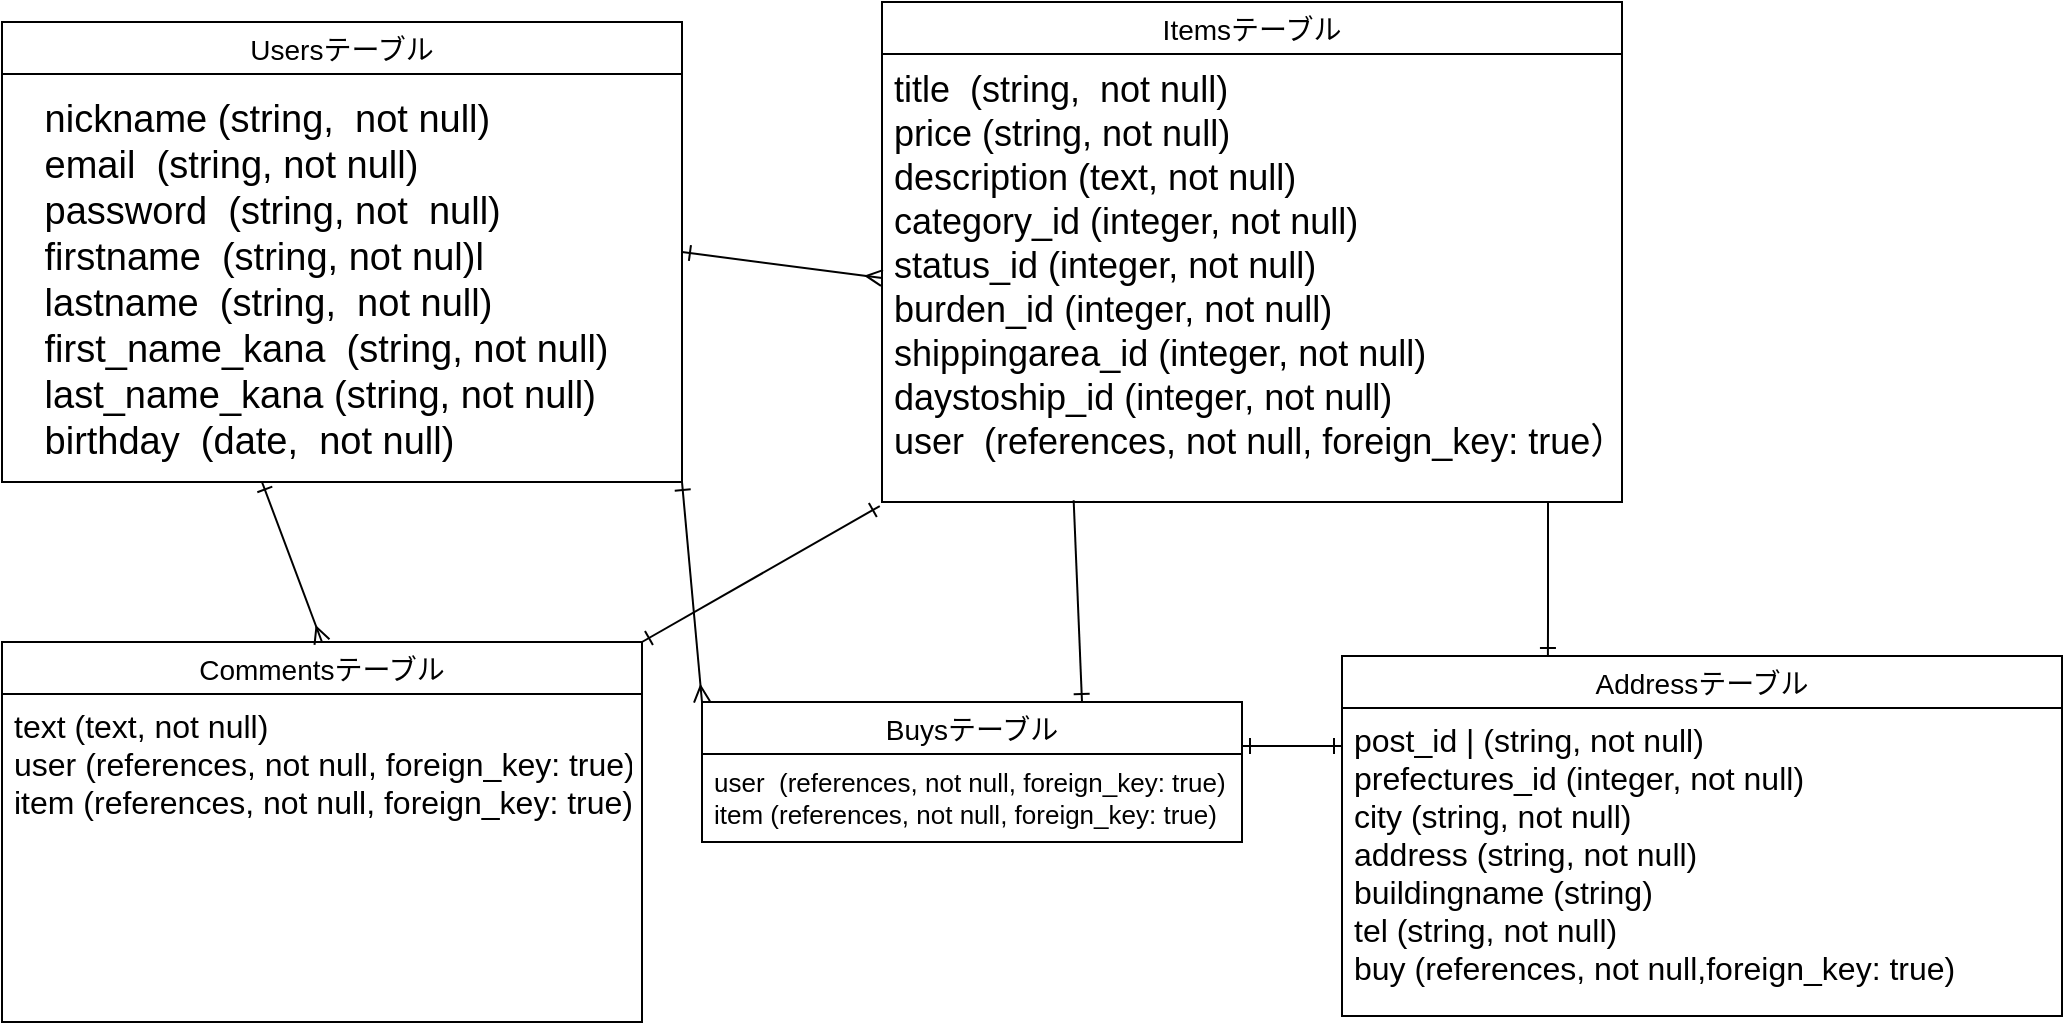 <mxfile version="13.6.5">
    <diagram id="GLuVZYnyYW_az4PMFlWN" name="ページ1">
        <mxGraphModel dx="968" dy="785" grid="1" gridSize="10" guides="1" tooltips="1" connect="1" arrows="1" fold="1" page="1" pageScale="1" pageWidth="827" pageHeight="1169" math="0" shadow="0">
            <root>
                <mxCell id="0"/>
                <mxCell id="1" parent="0"/>
                <mxCell id="16" value=" nickname (string,  not null)&#10; email  (string, not null)&#10; password  (string, not  null)&#10; firstname  (string, not nul)l&#10; lastname  (string,  not null)&#10; first_name_kana  (string, not null)&#10; last_name_kana (string, not null)&#10; birthday  (date,  not null)" style="text;strokeColor=none;fillColor=none;spacingLeft=4;spacingRight=4;overflow=hidden;rotatable=0;points=[[0,0.5],[1,0.5]];portConstraint=eastwest;fontSize=19;" vertex="1" parent="1">
                    <mxGeometry x="30" y="130" width="340" height="204" as="geometry"/>
                </mxCell>
                <mxCell id="15" value="Usersテーブル" style="swimlane;fontStyle=0;childLayout=stackLayout;horizontal=1;startSize=26;horizontalStack=0;resizeParent=1;resizeParentMax=0;resizeLast=0;collapsible=1;marginBottom=0;align=center;fontSize=14;" vertex="1" parent="1">
                    <mxGeometry x="20" y="100" width="340" height="230" as="geometry"/>
                </mxCell>
                <mxCell id="41" value="Commentsテーブル" style="swimlane;fontStyle=0;childLayout=stackLayout;horizontal=1;startSize=26;horizontalStack=0;resizeParent=1;resizeParentMax=0;resizeLast=0;collapsible=1;marginBottom=0;align=center;fontSize=14;" vertex="1" parent="1">
                    <mxGeometry x="20" y="410" width="320" height="190" as="geometry"/>
                </mxCell>
                <mxCell id="42" value="text (text, not null)&#10;user (references, not null, foreign_key: true) &#10;item (references, not null, foreign_key: true)" style="text;strokeColor=none;fillColor=none;spacingLeft=4;spacingRight=4;overflow=hidden;rotatable=0;points=[[0,0.5],[1,0.5]];portConstraint=eastwest;fontSize=16;" vertex="1" parent="41">
                    <mxGeometry y="26" width="320" height="164" as="geometry"/>
                </mxCell>
                <mxCell id="19" value="Itemsテーブル" style="swimlane;fontStyle=0;childLayout=stackLayout;horizontal=1;startSize=26;horizontalStack=0;resizeParent=1;resizeParentMax=0;resizeLast=0;collapsible=1;marginBottom=0;align=center;fontSize=14;" vertex="1" parent="1">
                    <mxGeometry x="460" y="90" width="370" height="250" as="geometry"/>
                </mxCell>
                <mxCell id="20" value="title  (string,  not null)&#10;price (string, not null)&#10;description (text, not null)&#10;category_id (integer, not null)&#10;status_id (integer, not null)&#10;burden_id (integer, not null)&#10;shippingarea_id (integer, not null)&#10;daystoship_id (integer, not null)&#10;user  (references, not null, foreign_key: true） &#10;   " style="text;strokeColor=none;fillColor=none;spacingLeft=4;spacingRight=4;overflow=hidden;rotatable=0;points=[[0,0.5],[1,0.5]];portConstraint=eastwest;fontSize=18;" vertex="1" parent="19">
                    <mxGeometry y="26" width="370" height="224" as="geometry"/>
                </mxCell>
                <mxCell id="59" value="user  (references, not null, foreign_key: true)&#10;item (references, not null, foreign_key: true)" style="text;strokeColor=none;fillColor=none;spacingLeft=4;spacingRight=4;overflow=hidden;rotatable=0;points=[[0,0.5],[1,0.5]];portConstraint=eastwest;fontSize=13;" vertex="1" parent="1">
                    <mxGeometry x="370" y="466" width="270" height="44" as="geometry"/>
                </mxCell>
                <mxCell id="58" value="Buysテーブル" style="swimlane;fontStyle=0;childLayout=stackLayout;horizontal=1;startSize=26;horizontalStack=0;resizeParent=1;resizeParentMax=0;resizeLast=0;collapsible=1;marginBottom=0;align=center;fontSize=14;" vertex="1" parent="1">
                    <mxGeometry x="370" y="440" width="270" height="70" as="geometry"/>
                </mxCell>
                <mxCell id="66" style="edgeStyle=orthogonalEdgeStyle;rounded=0;orthogonalLoop=1;jettySize=auto;html=1;exitX=1;exitY=0.5;exitDx=0;exitDy=0;fontSize=13;" edge="1" parent="1">
                    <mxGeometry relative="1" as="geometry">
                        <mxPoint x="540" y="405" as="sourcePoint"/>
                        <mxPoint x="540" y="405" as="targetPoint"/>
                    </mxGeometry>
                </mxCell>
                <mxCell id="79" value="post_id        | (string, not null)&#10;prefectures_id (integer, not null)&#10;city (string, not null)&#10;address (string, not null)&#10;buildingname (string)&#10;tel (string, not null)&#10;buy (references, not null,foreign_key: true)" style="text;strokeColor=none;fillColor=none;spacingLeft=4;spacingRight=4;overflow=hidden;rotatable=0;points=[[0,0.5],[1,0.5]];portConstraint=eastwest;fontSize=16;" vertex="1" parent="1">
                    <mxGeometry x="690" y="443" width="360" height="154" as="geometry"/>
                </mxCell>
                <mxCell id="78" value="Addressテーブル" style="swimlane;fontStyle=0;childLayout=stackLayout;horizontal=1;startSize=26;horizontalStack=0;resizeParent=1;resizeParentMax=0;resizeLast=0;collapsible=1;marginBottom=0;align=center;fontSize=14;" vertex="1" parent="1">
                    <mxGeometry x="690" y="417" width="360" height="180" as="geometry"/>
                </mxCell>
                <mxCell id="84" value="" style="edgeStyle=entityRelationEdgeStyle;fontSize=12;html=1;endArrow=ERone;endFill=0;entryX=0;entryY=0.25;entryDx=0;entryDy=0;startArrow=ERone;startFill=0;" edge="1" parent="1" target="78">
                    <mxGeometry width="100" height="100" relative="1" as="geometry">
                        <mxPoint x="640" y="462" as="sourcePoint"/>
                        <mxPoint x="520" y="360" as="targetPoint"/>
                    </mxGeometry>
                </mxCell>
                <mxCell id="90" value="" style="endArrow=ERmany;html=1;rounded=0;fontSize=16;entryX=0.5;entryY=0;entryDx=0;entryDy=0;startArrow=ERone;startFill=0;endFill=0;" edge="1" parent="1" target="41">
                    <mxGeometry relative="1" as="geometry">
                        <mxPoint x="150" y="330" as="sourcePoint"/>
                        <mxPoint x="550" y="410" as="targetPoint"/>
                    </mxGeometry>
                </mxCell>
                <mxCell id="94" value="" style="endArrow=ERmany;html=1;rounded=0;fontSize=16;exitX=1;exitY=0.5;exitDx=0;exitDy=0;entryX=0;entryY=0.5;entryDx=0;entryDy=0;startArrow=ERone;startFill=0;endFill=0;" edge="1" parent="1" source="15" target="20">
                    <mxGeometry relative="1" as="geometry">
                        <mxPoint x="390" y="410" as="sourcePoint"/>
                        <mxPoint x="550" y="410" as="targetPoint"/>
                    </mxGeometry>
                </mxCell>
                <mxCell id="97" value="" style="endArrow=ERone;html=1;rounded=0;fontSize=16;exitX=1;exitY=0;exitDx=0;exitDy=0;startArrow=ERone;startFill=0;endFill=0;entryX=-0.003;entryY=1.009;entryDx=0;entryDy=0;entryPerimeter=0;" edge="1" parent="1" source="41" target="20">
                    <mxGeometry relative="1" as="geometry">
                        <mxPoint x="390" y="410" as="sourcePoint"/>
                        <mxPoint x="470" y="340" as="targetPoint"/>
                    </mxGeometry>
                </mxCell>
                <mxCell id="98" value="" style="endArrow=ERmany;html=1;rounded=0;fontSize=16;exitX=1;exitY=1;exitDx=0;exitDy=0;entryX=0;entryY=0;entryDx=0;entryDy=0;endFill=0;startArrow=ERone;startFill=0;" edge="1" parent="1" source="15" target="58">
                    <mxGeometry relative="1" as="geometry">
                        <mxPoint x="390" y="410" as="sourcePoint"/>
                        <mxPoint x="370" y="430" as="targetPoint"/>
                    </mxGeometry>
                </mxCell>
                <mxCell id="99" value="" style="endArrow=ERone;html=1;rounded=0;fontSize=16;exitX=0.259;exitY=0.996;exitDx=0;exitDy=0;exitPerimeter=0;startArrow=none;startFill=0;endFill=0;" edge="1" parent="1" source="20">
                    <mxGeometry relative="1" as="geometry">
                        <mxPoint x="430" y="400" as="sourcePoint"/>
                        <mxPoint x="560" y="440" as="targetPoint"/>
                    </mxGeometry>
                </mxCell>
                <mxCell id="100" value="" style="endArrow=ERone;html=1;rounded=0;fontSize=16;entryX=0.286;entryY=0;entryDx=0;entryDy=0;entryPerimeter=0;endFill=0;" edge="1" parent="1" target="78">
                    <mxGeometry relative="1" as="geometry">
                        <mxPoint x="793" y="340" as="sourcePoint"/>
                        <mxPoint x="590" y="400" as="targetPoint"/>
                        <Array as="points">
                            <mxPoint x="793" y="400"/>
                        </Array>
                    </mxGeometry>
                </mxCell>
            </root>
        </mxGraphModel>
    </diagram>
</mxfile>